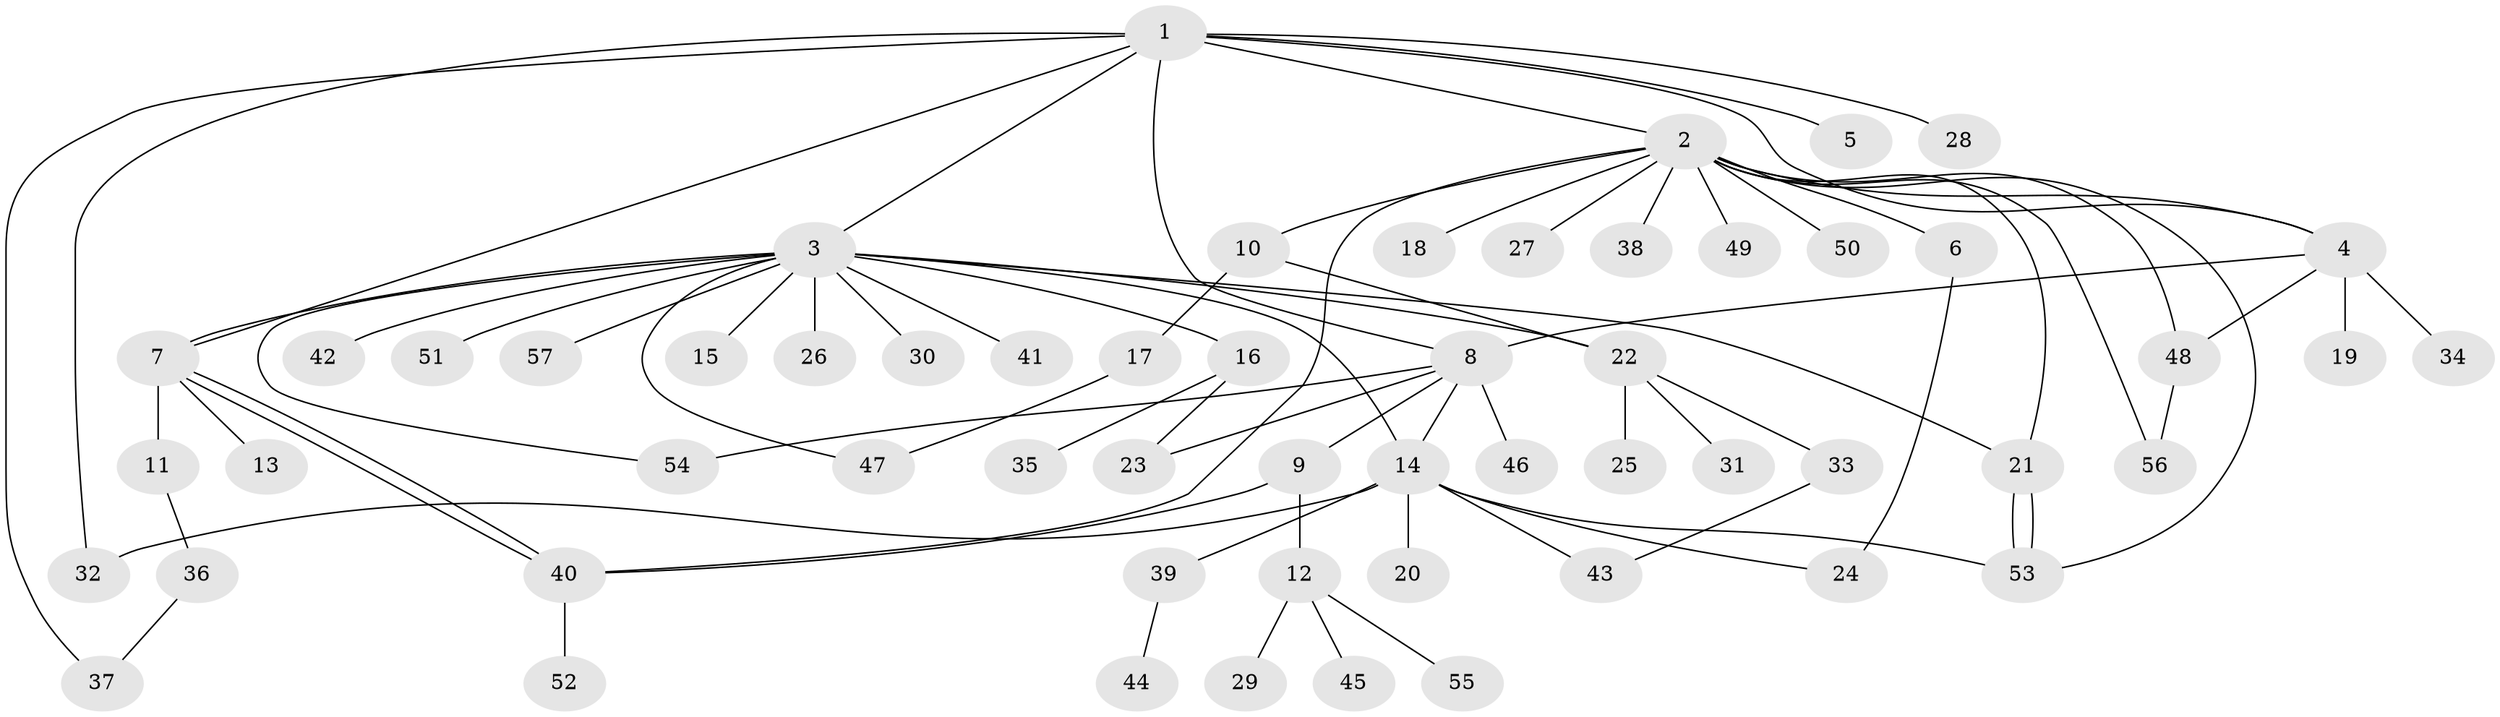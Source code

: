 // coarse degree distribution, {8: 0.04878048780487805, 12: 0.024390243902439025, 14: 0.024390243902439025, 5: 0.07317073170731707, 2: 0.24390243902439024, 6: 0.024390243902439025, 3: 0.04878048780487805, 1: 0.4634146341463415, 4: 0.04878048780487805}
// Generated by graph-tools (version 1.1) at 2025/41/03/06/25 10:41:51]
// undirected, 57 vertices, 77 edges
graph export_dot {
graph [start="1"]
  node [color=gray90,style=filled];
  1;
  2;
  3;
  4;
  5;
  6;
  7;
  8;
  9;
  10;
  11;
  12;
  13;
  14;
  15;
  16;
  17;
  18;
  19;
  20;
  21;
  22;
  23;
  24;
  25;
  26;
  27;
  28;
  29;
  30;
  31;
  32;
  33;
  34;
  35;
  36;
  37;
  38;
  39;
  40;
  41;
  42;
  43;
  44;
  45;
  46;
  47;
  48;
  49;
  50;
  51;
  52;
  53;
  54;
  55;
  56;
  57;
  1 -- 2;
  1 -- 3;
  1 -- 4;
  1 -- 5;
  1 -- 7;
  1 -- 8;
  1 -- 28;
  1 -- 32;
  1 -- 37;
  2 -- 4;
  2 -- 6;
  2 -- 10;
  2 -- 18;
  2 -- 21;
  2 -- 27;
  2 -- 38;
  2 -- 40;
  2 -- 48;
  2 -- 49;
  2 -- 50;
  2 -- 53;
  2 -- 56;
  3 -- 7;
  3 -- 14;
  3 -- 15;
  3 -- 16;
  3 -- 21;
  3 -- 22;
  3 -- 26;
  3 -- 30;
  3 -- 41;
  3 -- 42;
  3 -- 47;
  3 -- 51;
  3 -- 54;
  3 -- 57;
  4 -- 8;
  4 -- 19;
  4 -- 34;
  4 -- 48;
  6 -- 24;
  7 -- 11;
  7 -- 13;
  7 -- 40;
  7 -- 40;
  8 -- 9;
  8 -- 14;
  8 -- 23;
  8 -- 46;
  8 -- 54;
  9 -- 12;
  9 -- 40;
  10 -- 17;
  10 -- 22;
  11 -- 36;
  12 -- 29;
  12 -- 45;
  12 -- 55;
  14 -- 20;
  14 -- 24;
  14 -- 32;
  14 -- 39;
  14 -- 43;
  14 -- 53;
  16 -- 23;
  16 -- 35;
  17 -- 47;
  21 -- 53;
  21 -- 53;
  22 -- 25;
  22 -- 31;
  22 -- 33;
  33 -- 43;
  36 -- 37;
  39 -- 44;
  40 -- 52;
  48 -- 56;
}

